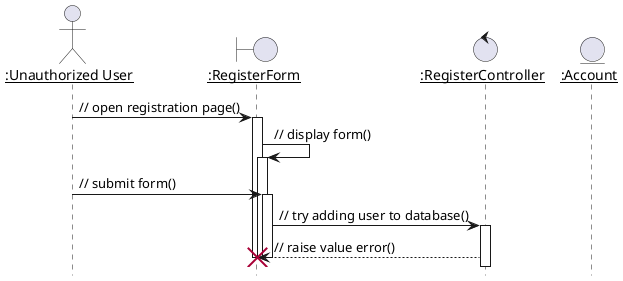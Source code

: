 @startuml
hide footbox
autoactivate on
skinparam sequenceParticipant underline
actor ":Unauthorized User" as usr
boundary ":RegisterForm" as form
control ":RegisterController" as ctl
entity ":Account" as acc

usr -> form: // open registration page()
form -> form: // display form()
usr -> form: // submit form()
form -> ctl: // try adding user to database()
form <-- ctl !!: // raise value error()
deactivate form
deactivate form
@enduml
